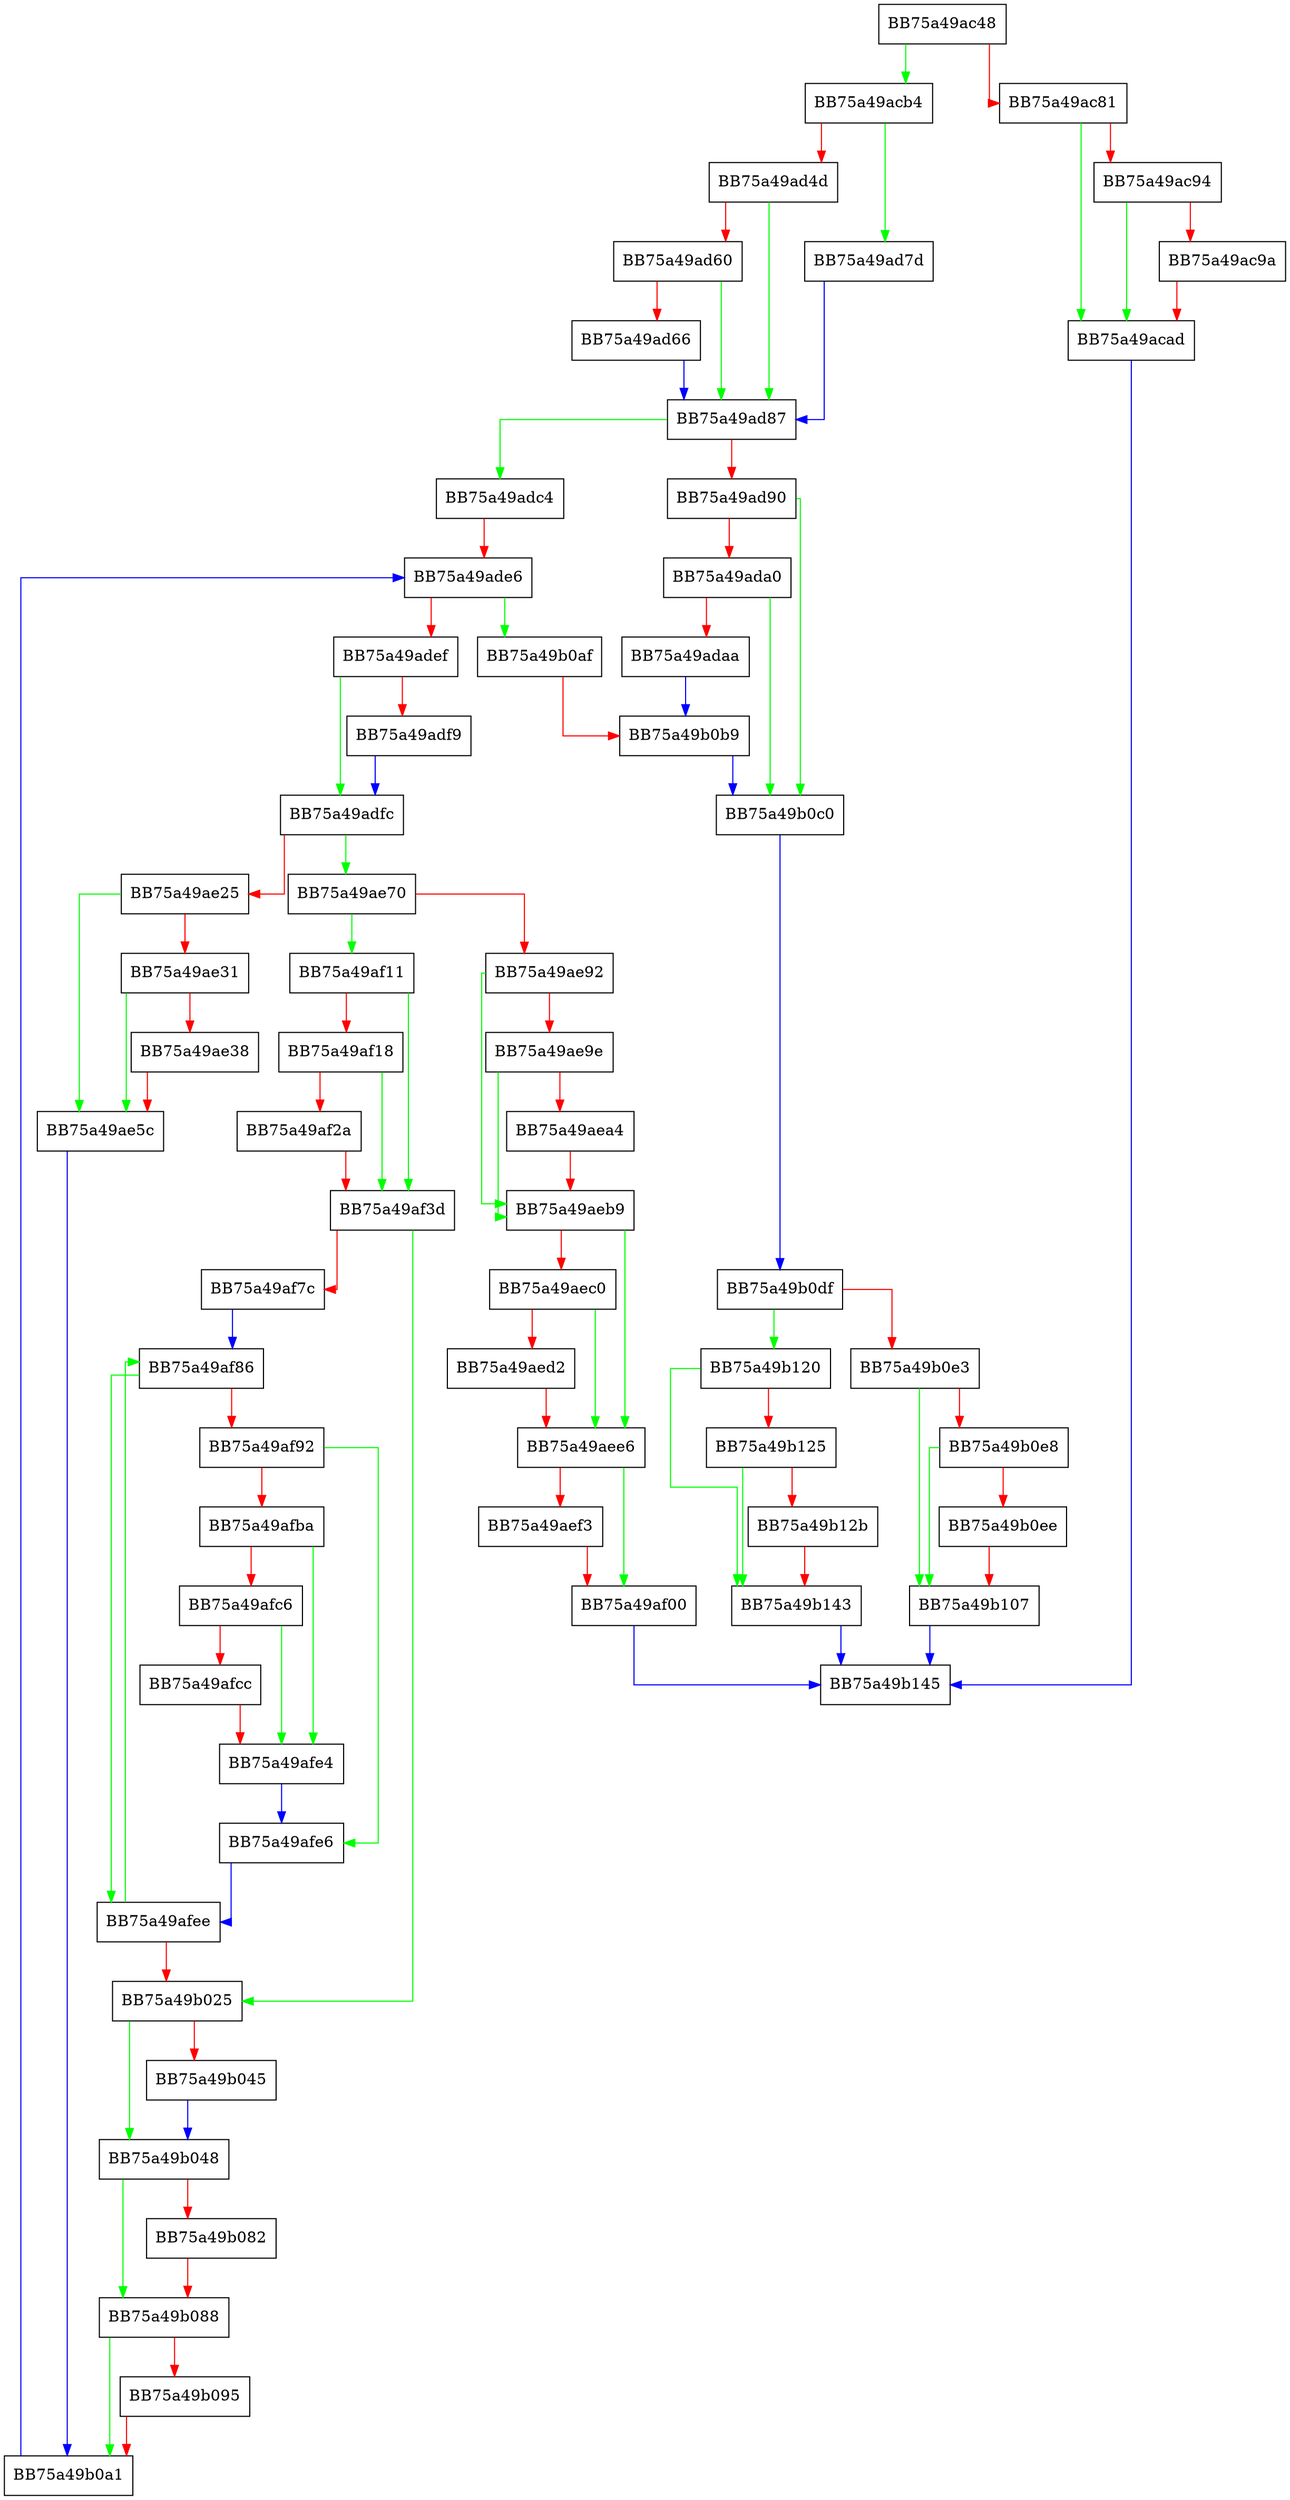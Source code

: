 digraph LoadAnomalyData {
  node [shape="box"];
  graph [splines=ortho];
  BB75a49ac48 -> BB75a49acb4 [color="green"];
  BB75a49ac48 -> BB75a49ac81 [color="red"];
  BB75a49ac81 -> BB75a49acad [color="green"];
  BB75a49ac81 -> BB75a49ac94 [color="red"];
  BB75a49ac94 -> BB75a49acad [color="green"];
  BB75a49ac94 -> BB75a49ac9a [color="red"];
  BB75a49ac9a -> BB75a49acad [color="red"];
  BB75a49acad -> BB75a49b145 [color="blue"];
  BB75a49acb4 -> BB75a49ad7d [color="green"];
  BB75a49acb4 -> BB75a49ad4d [color="red"];
  BB75a49ad4d -> BB75a49ad87 [color="green"];
  BB75a49ad4d -> BB75a49ad60 [color="red"];
  BB75a49ad60 -> BB75a49ad87 [color="green"];
  BB75a49ad60 -> BB75a49ad66 [color="red"];
  BB75a49ad66 -> BB75a49ad87 [color="blue"];
  BB75a49ad7d -> BB75a49ad87 [color="blue"];
  BB75a49ad87 -> BB75a49adc4 [color="green"];
  BB75a49ad87 -> BB75a49ad90 [color="red"];
  BB75a49ad90 -> BB75a49b0c0 [color="green"];
  BB75a49ad90 -> BB75a49ada0 [color="red"];
  BB75a49ada0 -> BB75a49b0c0 [color="green"];
  BB75a49ada0 -> BB75a49adaa [color="red"];
  BB75a49adaa -> BB75a49b0b9 [color="blue"];
  BB75a49adc4 -> BB75a49ade6 [color="red"];
  BB75a49ade6 -> BB75a49b0af [color="green"];
  BB75a49ade6 -> BB75a49adef [color="red"];
  BB75a49adef -> BB75a49adfc [color="green"];
  BB75a49adef -> BB75a49adf9 [color="red"];
  BB75a49adf9 -> BB75a49adfc [color="blue"];
  BB75a49adfc -> BB75a49ae70 [color="green"];
  BB75a49adfc -> BB75a49ae25 [color="red"];
  BB75a49ae25 -> BB75a49ae5c [color="green"];
  BB75a49ae25 -> BB75a49ae31 [color="red"];
  BB75a49ae31 -> BB75a49ae5c [color="green"];
  BB75a49ae31 -> BB75a49ae38 [color="red"];
  BB75a49ae38 -> BB75a49ae5c [color="red"];
  BB75a49ae5c -> BB75a49b0a1 [color="blue"];
  BB75a49ae70 -> BB75a49af11 [color="green"];
  BB75a49ae70 -> BB75a49ae92 [color="red"];
  BB75a49ae92 -> BB75a49aeb9 [color="green"];
  BB75a49ae92 -> BB75a49ae9e [color="red"];
  BB75a49ae9e -> BB75a49aeb9 [color="green"];
  BB75a49ae9e -> BB75a49aea4 [color="red"];
  BB75a49aea4 -> BB75a49aeb9 [color="red"];
  BB75a49aeb9 -> BB75a49aee6 [color="green"];
  BB75a49aeb9 -> BB75a49aec0 [color="red"];
  BB75a49aec0 -> BB75a49aee6 [color="green"];
  BB75a49aec0 -> BB75a49aed2 [color="red"];
  BB75a49aed2 -> BB75a49aee6 [color="red"];
  BB75a49aee6 -> BB75a49af00 [color="green"];
  BB75a49aee6 -> BB75a49aef3 [color="red"];
  BB75a49aef3 -> BB75a49af00 [color="red"];
  BB75a49af00 -> BB75a49b145 [color="blue"];
  BB75a49af11 -> BB75a49af3d [color="green"];
  BB75a49af11 -> BB75a49af18 [color="red"];
  BB75a49af18 -> BB75a49af3d [color="green"];
  BB75a49af18 -> BB75a49af2a [color="red"];
  BB75a49af2a -> BB75a49af3d [color="red"];
  BB75a49af3d -> BB75a49b025 [color="green"];
  BB75a49af3d -> BB75a49af7c [color="red"];
  BB75a49af7c -> BB75a49af86 [color="blue"];
  BB75a49af86 -> BB75a49afee [color="green"];
  BB75a49af86 -> BB75a49af92 [color="red"];
  BB75a49af92 -> BB75a49afe6 [color="green"];
  BB75a49af92 -> BB75a49afba [color="red"];
  BB75a49afba -> BB75a49afe4 [color="green"];
  BB75a49afba -> BB75a49afc6 [color="red"];
  BB75a49afc6 -> BB75a49afe4 [color="green"];
  BB75a49afc6 -> BB75a49afcc [color="red"];
  BB75a49afcc -> BB75a49afe4 [color="red"];
  BB75a49afe4 -> BB75a49afe6 [color="blue"];
  BB75a49afe6 -> BB75a49afee [color="blue"];
  BB75a49afee -> BB75a49af86 [color="green"];
  BB75a49afee -> BB75a49b025 [color="red"];
  BB75a49b025 -> BB75a49b048 [color="green"];
  BB75a49b025 -> BB75a49b045 [color="red"];
  BB75a49b045 -> BB75a49b048 [color="blue"];
  BB75a49b048 -> BB75a49b088 [color="green"];
  BB75a49b048 -> BB75a49b082 [color="red"];
  BB75a49b082 -> BB75a49b088 [color="red"];
  BB75a49b088 -> BB75a49b0a1 [color="green"];
  BB75a49b088 -> BB75a49b095 [color="red"];
  BB75a49b095 -> BB75a49b0a1 [color="red"];
  BB75a49b0a1 -> BB75a49ade6 [color="blue"];
  BB75a49b0af -> BB75a49b0b9 [color="red"];
  BB75a49b0b9 -> BB75a49b0c0 [color="blue"];
  BB75a49b0c0 -> BB75a49b0df [color="blue"];
  BB75a49b0df -> BB75a49b120 [color="green"];
  BB75a49b0df -> BB75a49b0e3 [color="red"];
  BB75a49b0e3 -> BB75a49b107 [color="green"];
  BB75a49b0e3 -> BB75a49b0e8 [color="red"];
  BB75a49b0e8 -> BB75a49b107 [color="green"];
  BB75a49b0e8 -> BB75a49b0ee [color="red"];
  BB75a49b0ee -> BB75a49b107 [color="red"];
  BB75a49b107 -> BB75a49b145 [color="blue"];
  BB75a49b120 -> BB75a49b143 [color="green"];
  BB75a49b120 -> BB75a49b125 [color="red"];
  BB75a49b125 -> BB75a49b143 [color="green"];
  BB75a49b125 -> BB75a49b12b [color="red"];
  BB75a49b12b -> BB75a49b143 [color="red"];
  BB75a49b143 -> BB75a49b145 [color="blue"];
}